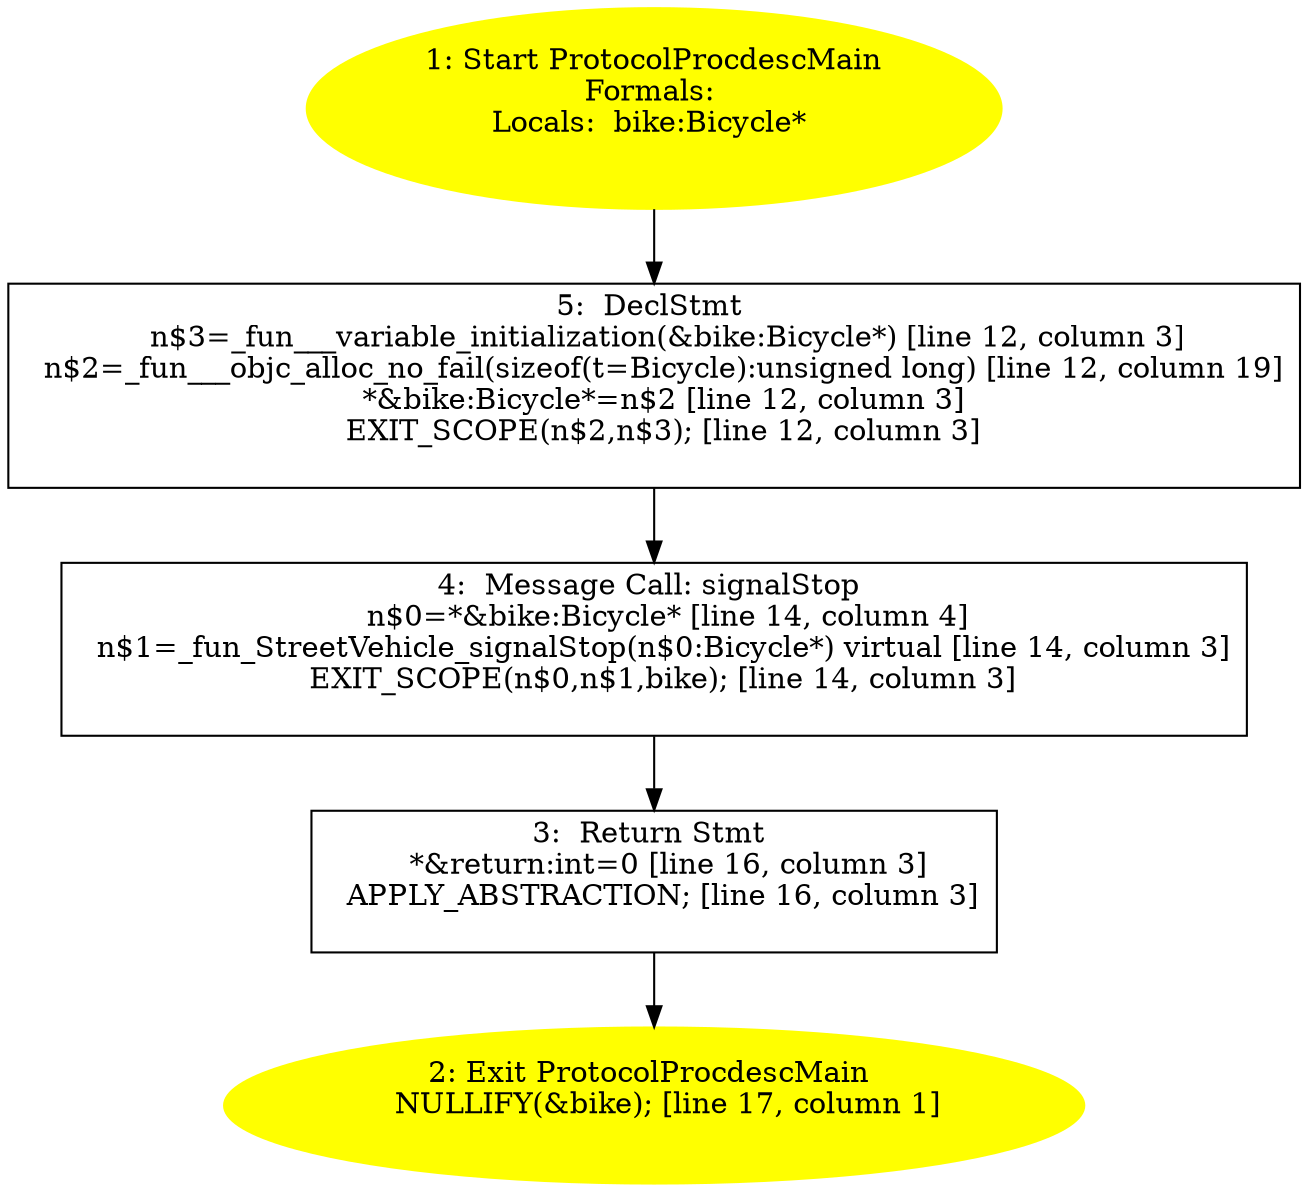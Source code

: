 /* @generated */
digraph cfg {
"ProtocolProcdescMain.84e7d2448aa904c965bf225f17cfb503_1" [label="1: Start ProtocolProcdescMain\nFormals: \nLocals:  bike:Bicycle* \n  " color=yellow style=filled]
	

	 "ProtocolProcdescMain.84e7d2448aa904c965bf225f17cfb503_1" -> "ProtocolProcdescMain.84e7d2448aa904c965bf225f17cfb503_5" ;
"ProtocolProcdescMain.84e7d2448aa904c965bf225f17cfb503_2" [label="2: Exit ProtocolProcdescMain \n   NULLIFY(&bike); [line 17, column 1]\n " color=yellow style=filled]
	

"ProtocolProcdescMain.84e7d2448aa904c965bf225f17cfb503_3" [label="3:  Return Stmt \n   *&return:int=0 [line 16, column 3]\n  APPLY_ABSTRACTION; [line 16, column 3]\n " shape="box"]
	

	 "ProtocolProcdescMain.84e7d2448aa904c965bf225f17cfb503_3" -> "ProtocolProcdescMain.84e7d2448aa904c965bf225f17cfb503_2" ;
"ProtocolProcdescMain.84e7d2448aa904c965bf225f17cfb503_4" [label="4:  Message Call: signalStop \n   n$0=*&bike:Bicycle* [line 14, column 4]\n  n$1=_fun_StreetVehicle_signalStop(n$0:Bicycle*) virtual [line 14, column 3]\n  EXIT_SCOPE(n$0,n$1,bike); [line 14, column 3]\n " shape="box"]
	

	 "ProtocolProcdescMain.84e7d2448aa904c965bf225f17cfb503_4" -> "ProtocolProcdescMain.84e7d2448aa904c965bf225f17cfb503_3" ;
"ProtocolProcdescMain.84e7d2448aa904c965bf225f17cfb503_5" [label="5:  DeclStmt \n   n$3=_fun___variable_initialization(&bike:Bicycle*) [line 12, column 3]\n  n$2=_fun___objc_alloc_no_fail(sizeof(t=Bicycle):unsigned long) [line 12, column 19]\n  *&bike:Bicycle*=n$2 [line 12, column 3]\n  EXIT_SCOPE(n$2,n$3); [line 12, column 3]\n " shape="box"]
	

	 "ProtocolProcdescMain.84e7d2448aa904c965bf225f17cfb503_5" -> "ProtocolProcdescMain.84e7d2448aa904c965bf225f17cfb503_4" ;
}
